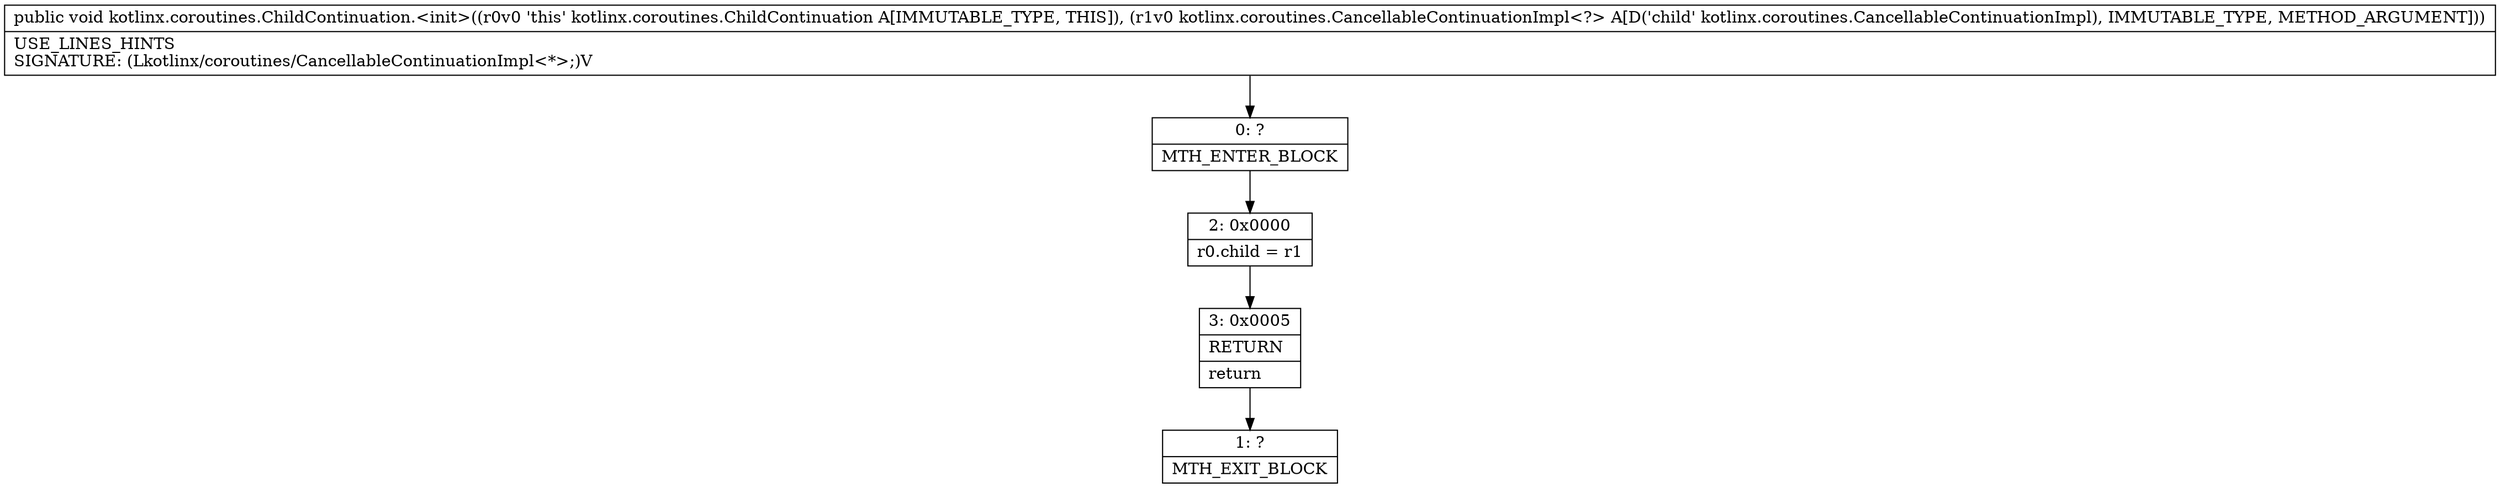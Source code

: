 digraph "CFG forkotlinx.coroutines.ChildContinuation.\<init\>(Lkotlinx\/coroutines\/CancellableContinuationImpl;)V" {
Node_0 [shape=record,label="{0\:\ ?|MTH_ENTER_BLOCK\l}"];
Node_2 [shape=record,label="{2\:\ 0x0000|r0.child = r1\l}"];
Node_3 [shape=record,label="{3\:\ 0x0005|RETURN\l|return\l}"];
Node_1 [shape=record,label="{1\:\ ?|MTH_EXIT_BLOCK\l}"];
MethodNode[shape=record,label="{public void kotlinx.coroutines.ChildContinuation.\<init\>((r0v0 'this' kotlinx.coroutines.ChildContinuation A[IMMUTABLE_TYPE, THIS]), (r1v0 kotlinx.coroutines.CancellableContinuationImpl\<?\> A[D('child' kotlinx.coroutines.CancellableContinuationImpl), IMMUTABLE_TYPE, METHOD_ARGUMENT]))  | USE_LINES_HINTS\lSIGNATURE: (Lkotlinx\/coroutines\/CancellableContinuationImpl\<*\>;)V\l}"];
MethodNode -> Node_0;Node_0 -> Node_2;
Node_2 -> Node_3;
Node_3 -> Node_1;
}

